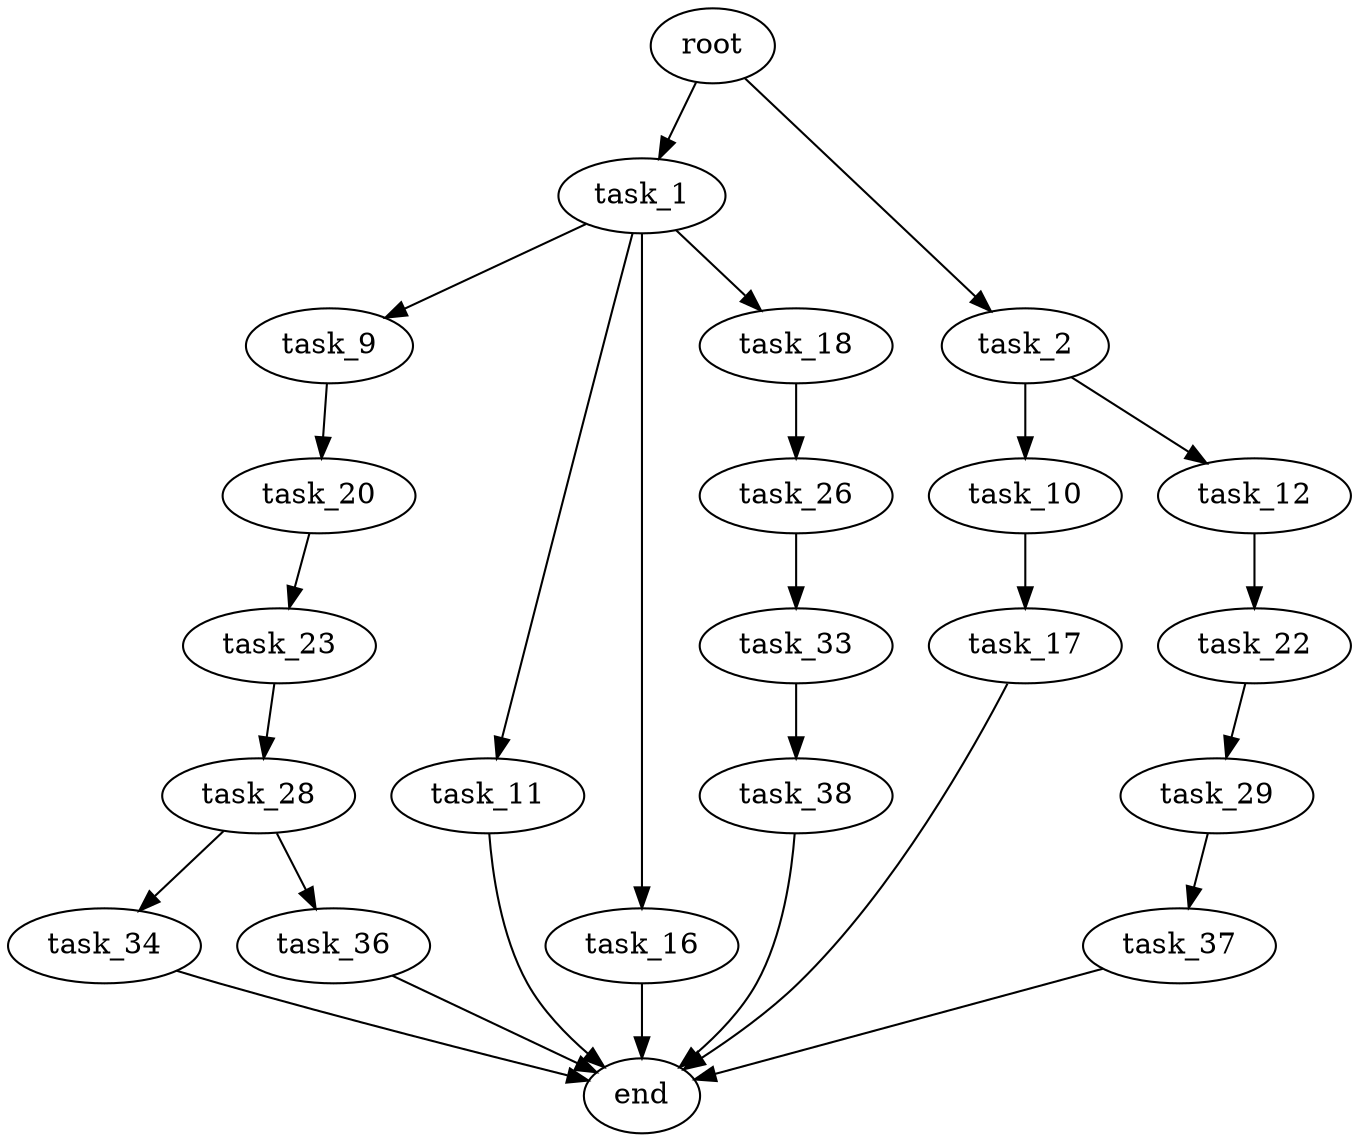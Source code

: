 digraph G {
  root [size="0.000000"];
  task_1 [size="1073741824000.000000"];
  task_2 [size="134217728000.000000"];
  task_9 [size="7035345916.000000"];
  task_11 [size="864794449896.000000"];
  task_16 [size="421704557432.000000"];
  task_18 [size="37793815163.000000"];
  task_10 [size="621656523098.000000"];
  task_12 [size="7085707077.000000"];
  task_20 [size="303237778220.000000"];
  task_17 [size="1042101364728.000000"];
  end [size="0.000000"];
  task_22 [size="112051832380.000000"];
  task_26 [size="1073741824000.000000"];
  task_23 [size="23110015576.000000"];
  task_29 [size="549755813888.000000"];
  task_28 [size="8589934592.000000"];
  task_33 [size="4084841424.000000"];
  task_34 [size="812682445.000000"];
  task_36 [size="134217728000.000000"];
  task_37 [size="134217728000.000000"];
  task_38 [size="5924658308.000000"];

  root -> task_1 [size="1.000000"];
  root -> task_2 [size="1.000000"];
  task_1 -> task_9 [size="838860800.000000"];
  task_1 -> task_11 [size="838860800.000000"];
  task_1 -> task_16 [size="838860800.000000"];
  task_1 -> task_18 [size="838860800.000000"];
  task_2 -> task_10 [size="209715200.000000"];
  task_2 -> task_12 [size="209715200.000000"];
  task_9 -> task_20 [size="209715200.000000"];
  task_11 -> end [size="1.000000"];
  task_16 -> end [size="1.000000"];
  task_18 -> task_26 [size="679477248.000000"];
  task_10 -> task_17 [size="411041792.000000"];
  task_12 -> task_22 [size="209715200.000000"];
  task_20 -> task_23 [size="536870912.000000"];
  task_17 -> end [size="1.000000"];
  task_22 -> task_29 [size="209715200.000000"];
  task_26 -> task_33 [size="838860800.000000"];
  task_23 -> task_28 [size="536870912.000000"];
  task_29 -> task_37 [size="536870912.000000"];
  task_28 -> task_34 [size="33554432.000000"];
  task_28 -> task_36 [size="33554432.000000"];
  task_33 -> task_38 [size="75497472.000000"];
  task_34 -> end [size="1.000000"];
  task_36 -> end [size="1.000000"];
  task_37 -> end [size="1.000000"];
  task_38 -> end [size="1.000000"];
}
